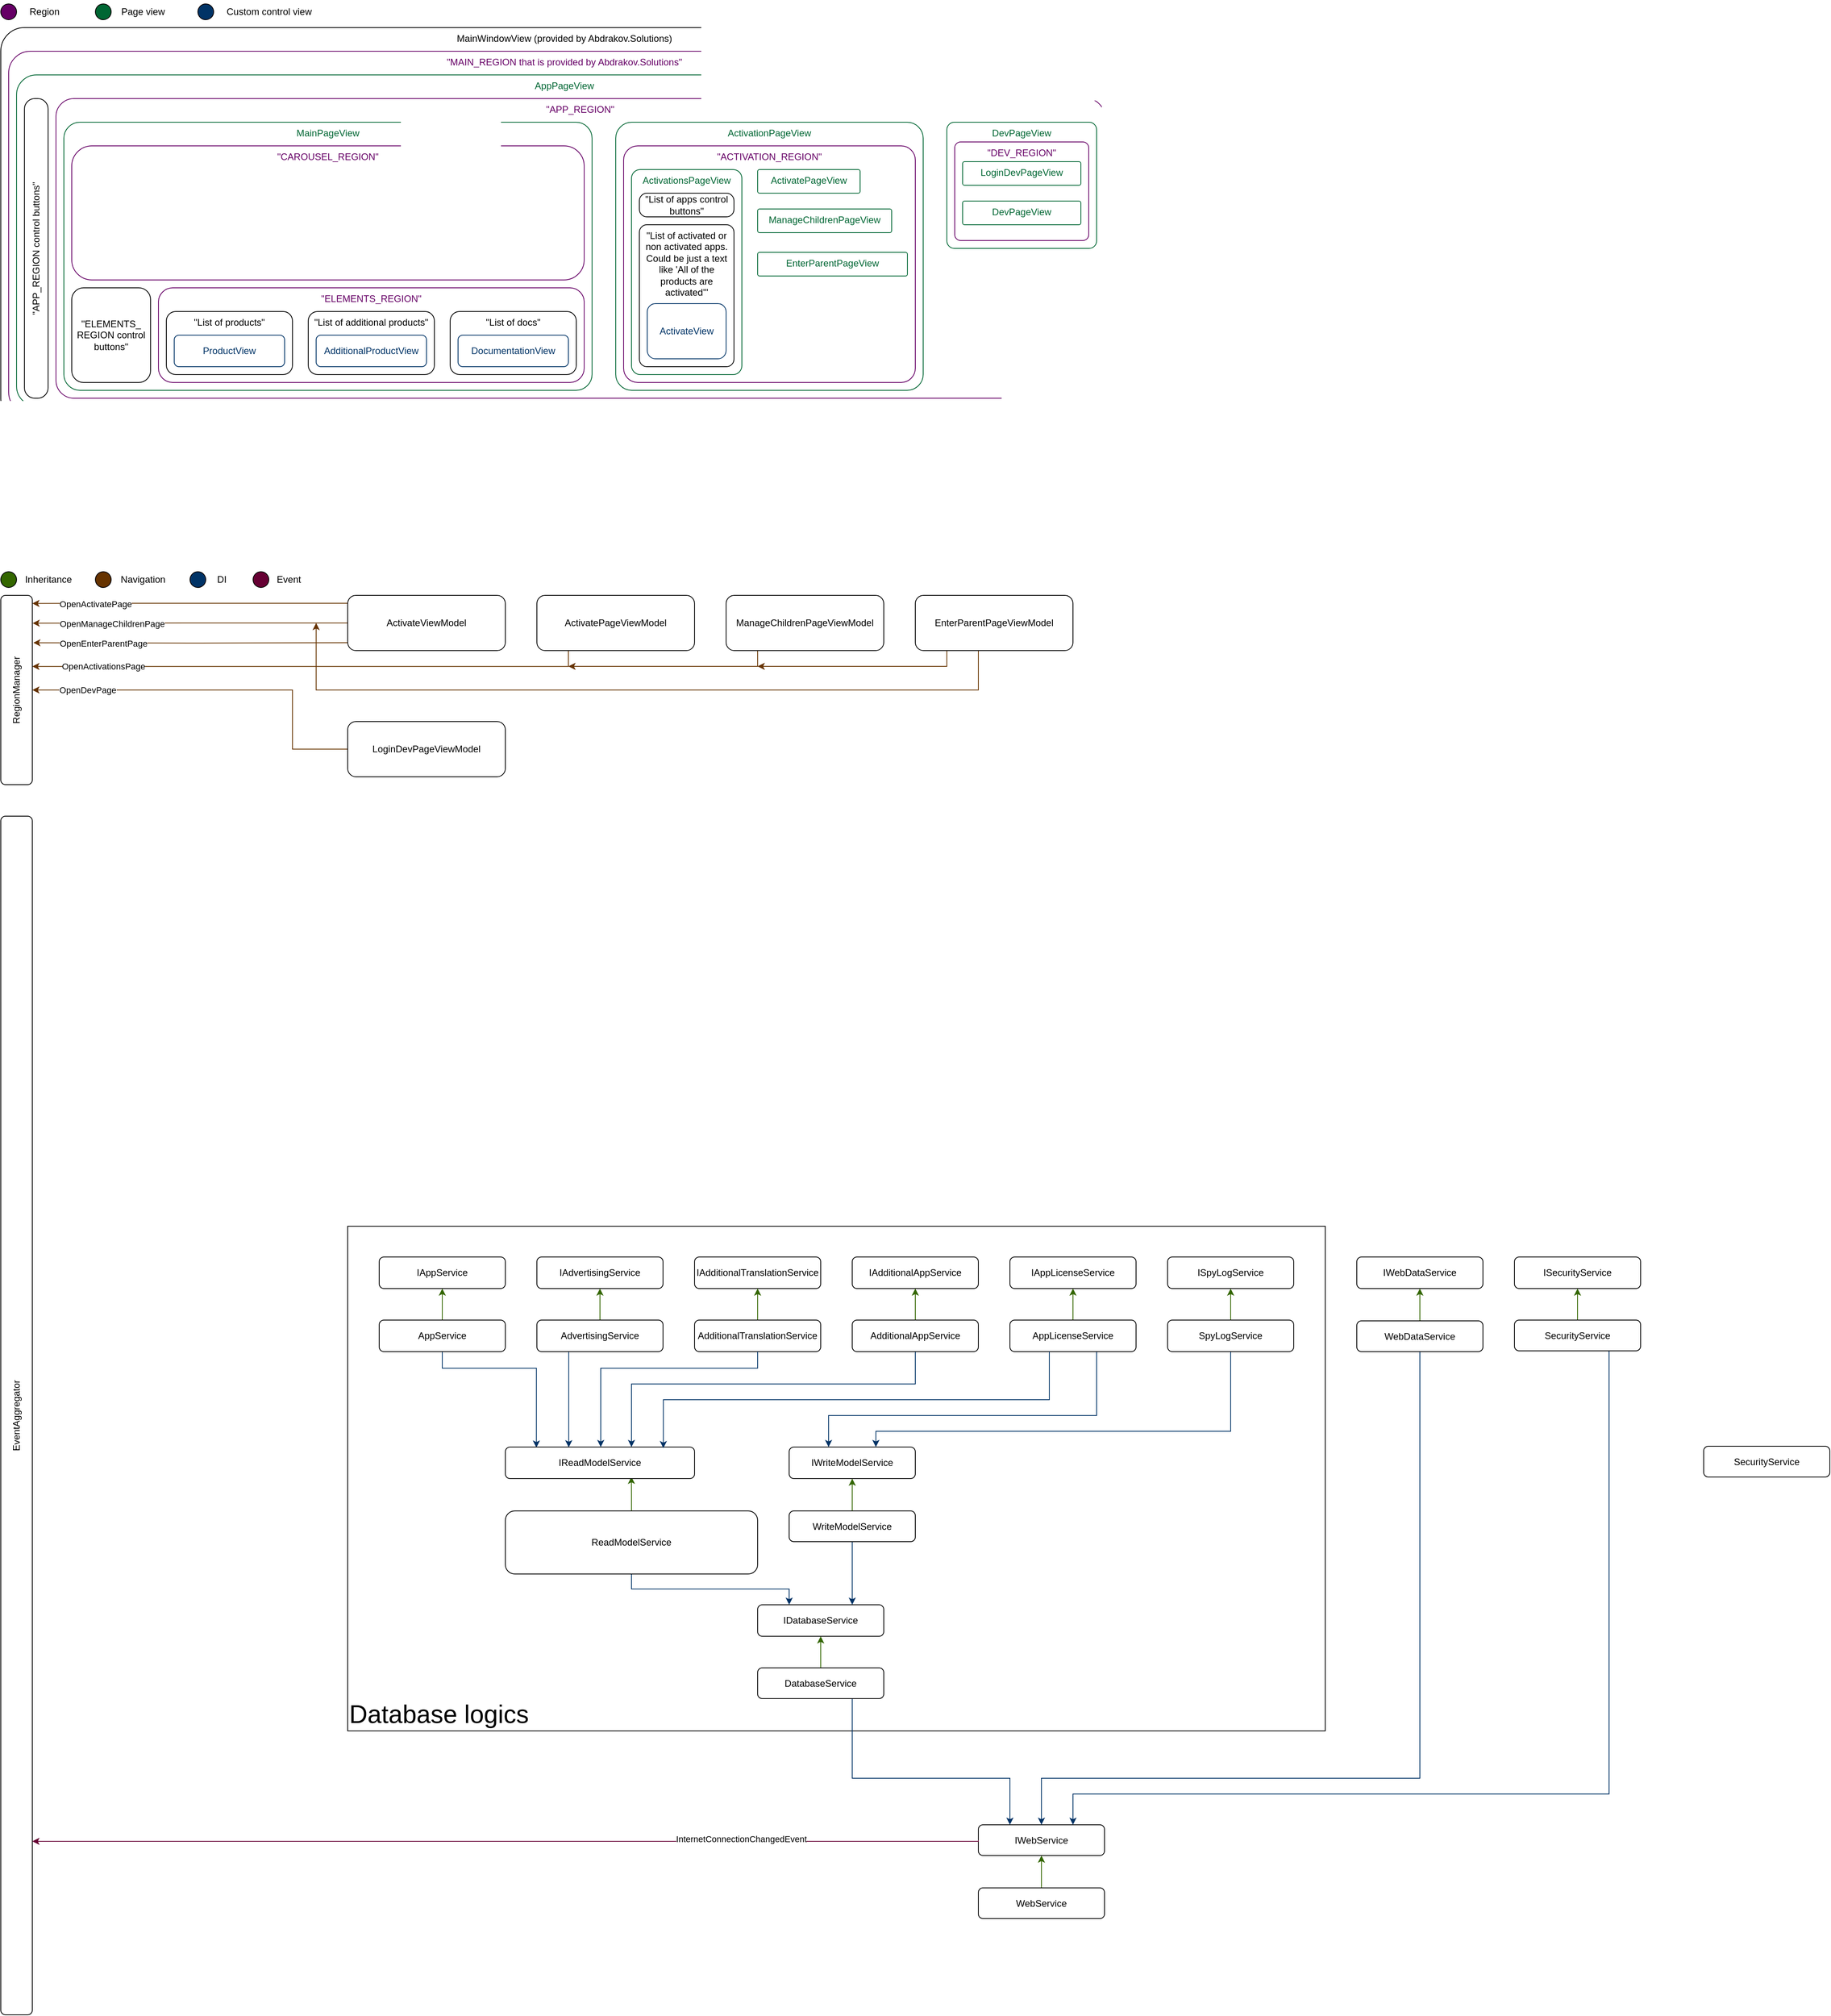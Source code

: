 <mxfile version="22.1.11" type="github">
  <diagram name="Страница — 1" id="71236_rjl9xkLxXNMGo-">
    <mxGraphModel dx="2415" dy="1453" grid="1" gridSize="10" guides="1" tooltips="1" connect="1" arrows="1" fold="1" page="1" pageScale="1" pageWidth="5000" pageHeight="5000" math="0" shadow="0">
      <root>
        <mxCell id="0" />
        <mxCell id="1" parent="0" />
        <mxCell id="tYsP8HOioMHmezU0ycBv-99" value="Database logics" style="rounded=0;whiteSpace=wrap;html=1;fillColor=none;align=left;verticalAlign=bottom;fontSize=32;movable=1;" vertex="1" parent="1">
          <mxGeometry x="480" y="1560" width="1240" height="640" as="geometry" />
        </mxCell>
        <mxCell id="tYsP8HOioMHmezU0ycBv-51" value="MainWindowView (provided by Abdrakov.Solutions)" style="rounded=1;whiteSpace=wrap;html=1;arcSize=6;verticalAlign=top;strokeColor=default;fontColor=default;" vertex="1" parent="1">
          <mxGeometry x="40" y="40" width="1430" height="500" as="geometry" />
        </mxCell>
        <mxCell id="tYsP8HOioMHmezU0ycBv-50" value="&quot;MAIN_REGION that is provided by Abdrakov.Solutions&quot;" style="rounded=1;whiteSpace=wrap;html=1;arcSize=6;verticalAlign=top;strokeColor=#660066;fontColor=#660066;" vertex="1" parent="1">
          <mxGeometry x="50" y="70" width="1410" height="460" as="geometry" />
        </mxCell>
        <mxCell id="tYsP8HOioMHmezU0ycBv-2" value="AppPageView" style="rounded=1;whiteSpace=wrap;html=1;arcSize=6;verticalAlign=top;fontColor=#006633;strokeColor=#006633;" vertex="1" parent="1">
          <mxGeometry x="60" y="100" width="1390" height="420" as="geometry" />
        </mxCell>
        <mxCell id="tYsP8HOioMHmezU0ycBv-1" value="&quot;APP_REGION&quot;" style="rounded=1;whiteSpace=wrap;html=1;arcSize=6;verticalAlign=top;strokeColor=#660066;fontColor=#660066;" vertex="1" parent="1">
          <mxGeometry x="110" y="130" width="1330" height="380" as="geometry" />
        </mxCell>
        <mxCell id="Ds0M7onVDxwUf57aXnbW-8" value="MainPageView" style="rounded=1;whiteSpace=wrap;html=1;arcSize=6;verticalAlign=top;strokeColor=#006633;fontColor=#006633;" parent="1" vertex="1">
          <mxGeometry x="120" y="160" width="670" height="340" as="geometry" />
        </mxCell>
        <mxCell id="Ds0M7onVDxwUf57aXnbW-7" value="&quot;ELEMENTS_REGION&quot;" style="rounded=1;whiteSpace=wrap;html=1;verticalAlign=top;strokeColor=#660066;fontColor=#660066;" parent="1" vertex="1">
          <mxGeometry x="240" y="370" width="540" height="120" as="geometry" />
        </mxCell>
        <mxCell id="Ds0M7onVDxwUf57aXnbW-2" value="&quot;List of products&quot;" style="rounded=1;whiteSpace=wrap;html=1;verticalAlign=top;" parent="1" vertex="1">
          <mxGeometry x="250" y="400" width="160" height="80" as="geometry" />
        </mxCell>
        <mxCell id="Ds0M7onVDxwUf57aXnbW-1" value="ProductView" style="rounded=1;whiteSpace=wrap;html=1;strokeColor=#003366;fontColor=#003366;" parent="1" vertex="1">
          <mxGeometry x="260" y="430" width="140" height="40" as="geometry" />
        </mxCell>
        <mxCell id="Ds0M7onVDxwUf57aXnbW-3" value="&quot;List of additional products&quot;" style="rounded=1;whiteSpace=wrap;html=1;verticalAlign=top;" parent="1" vertex="1">
          <mxGeometry x="430" y="400" width="160" height="80" as="geometry" />
        </mxCell>
        <mxCell id="Ds0M7onVDxwUf57aXnbW-4" value="AdditionalProductView" style="rounded=1;whiteSpace=wrap;html=1;fontColor=#003366;strokeColor=#003366;" parent="1" vertex="1">
          <mxGeometry x="440" y="430" width="140" height="40" as="geometry" />
        </mxCell>
        <mxCell id="Ds0M7onVDxwUf57aXnbW-5" value="&quot;List of docs&quot;" style="rounded=1;whiteSpace=wrap;html=1;verticalAlign=top;" parent="1" vertex="1">
          <mxGeometry x="610" y="400" width="160" height="80" as="geometry" />
        </mxCell>
        <mxCell id="Ds0M7onVDxwUf57aXnbW-6" value="DocumentationView" style="rounded=1;whiteSpace=wrap;html=1;strokeColor=#003366;fontColor=#003366;" parent="1" vertex="1">
          <mxGeometry x="620" y="430" width="140" height="40" as="geometry" />
        </mxCell>
        <mxCell id="Ds0M7onVDxwUf57aXnbW-9" value="&quot;CAROUSEL_REGION&quot;" style="rounded=1;whiteSpace=wrap;html=1;verticalAlign=top;strokeColor=#660066;fontColor=#660066;" parent="1" vertex="1">
          <mxGeometry x="130" y="190" width="650" height="170" as="geometry" />
        </mxCell>
        <mxCell id="Ds0M7onVDxwUf57aXnbW-11" value="&quot;ELEMENTS_&lt;br&gt;REGION control buttons&quot;" style="rounded=1;whiteSpace=wrap;html=1;verticalAlign=middle;" parent="1" vertex="1">
          <mxGeometry x="130" y="370" width="100" height="120" as="geometry" />
        </mxCell>
        <mxCell id="tYsP8HOioMHmezU0ycBv-4" value="&quot;APP_REGION control buttons&quot;" style="rounded=1;whiteSpace=wrap;html=1;arcSize=44;horizontal=0;" vertex="1" parent="1">
          <mxGeometry x="70" y="130" width="30" height="380" as="geometry" />
        </mxCell>
        <mxCell id="tYsP8HOioMHmezU0ycBv-5" value="ActivationPageView" style="rounded=1;whiteSpace=wrap;html=1;arcSize=6;verticalAlign=top;fontColor=#006633;strokeColor=#006633;" vertex="1" parent="1">
          <mxGeometry x="820" y="160" width="390" height="340" as="geometry" />
        </mxCell>
        <mxCell id="tYsP8HOioMHmezU0ycBv-6" value="&quot;ACTIVATION_REGION&quot;" style="rounded=1;whiteSpace=wrap;html=1;verticalAlign=top;arcSize=6;fontColor=#660066;strokeColor=#660066;" vertex="1" parent="1">
          <mxGeometry x="830" y="190" width="370" height="300" as="geometry" />
        </mxCell>
        <mxCell id="tYsP8HOioMHmezU0ycBv-8" value="ActivationsPageView" style="rounded=1;whiteSpace=wrap;html=1;arcSize=8;verticalAlign=top;fontColor=#006633;strokeColor=#006633;" vertex="1" parent="1">
          <mxGeometry x="840" y="220" width="140" height="260" as="geometry" />
        </mxCell>
        <mxCell id="tYsP8HOioMHmezU0ycBv-7" value="&quot;List of apps control buttons&quot;" style="rounded=1;whiteSpace=wrap;html=1;arcSize=32;" vertex="1" parent="1">
          <mxGeometry x="850" y="250" width="120" height="30" as="geometry" />
        </mxCell>
        <mxCell id="tYsP8HOioMHmezU0ycBv-9" value="&quot;List of activated or non activated apps. Could be just a text like &#39;All of the products are activated&#39;&quot;" style="rounded=1;whiteSpace=wrap;html=1;arcSize=8;verticalAlign=top;" vertex="1" parent="1">
          <mxGeometry x="850" y="290" width="120" height="180" as="geometry" />
        </mxCell>
        <mxCell id="tYsP8HOioMHmezU0ycBv-15" style="edgeStyle=orthogonalEdgeStyle;rounded=0;orthogonalLoop=1;jettySize=auto;html=1;horizontal=1;exitX=0;exitY=0.5;exitDx=0;exitDy=0;entryX=0.988;entryY=0.081;entryDx=0;entryDy=0;entryPerimeter=0;strokeColor=#663300;" edge="1" parent="1">
          <mxGeometry relative="1" as="geometry">
            <mxPoint x="509.94" y="770" as="sourcePoint" />
            <mxPoint x="80.0" y="770.24" as="targetPoint" />
            <Array as="points">
              <mxPoint x="170.48" y="769.8" />
              <mxPoint x="80.48" y="770.8" />
            </Array>
          </mxGeometry>
        </mxCell>
        <mxCell id="tYsP8HOioMHmezU0ycBv-16" value="OpenActivatePage" style="edgeLabel;html=1;align=center;verticalAlign=middle;resizable=0;points=[];horizontal=1;" vertex="1" connectable="0" parent="tYsP8HOioMHmezU0ycBv-15">
          <mxGeometry x="-0.202" y="-1" relative="1" as="geometry">
            <mxPoint x="-179" y="2" as="offset" />
          </mxGeometry>
        </mxCell>
        <mxCell id="tYsP8HOioMHmezU0ycBv-25" style="edgeStyle=orthogonalEdgeStyle;rounded=0;orthogonalLoop=1;jettySize=auto;html=1;exitX=0;exitY=0.5;exitDx=0;exitDy=0;entryX=1.008;entryY=0.147;entryDx=0;entryDy=0;entryPerimeter=0;strokeColor=#663300;" edge="1" parent="1" source="tYsP8HOioMHmezU0ycBv-39" target="tYsP8HOioMHmezU0ycBv-37">
          <mxGeometry relative="1" as="geometry">
            <mxPoint x="140" y="780" as="targetPoint" />
            <mxPoint x="260.0" y="650" as="sourcePoint" />
            <Array as="points" />
          </mxGeometry>
        </mxCell>
        <mxCell id="tYsP8HOioMHmezU0ycBv-28" value="OpenManageChildrenPage" style="edgeLabel;html=1;align=center;verticalAlign=middle;resizable=0;points=[];horizontal=1;" vertex="1" connectable="0" parent="tYsP8HOioMHmezU0ycBv-25">
          <mxGeometry x="0.2" y="-1" relative="1" as="geometry">
            <mxPoint x="-60" y="1" as="offset" />
          </mxGeometry>
        </mxCell>
        <mxCell id="tYsP8HOioMHmezU0ycBv-26" style="edgeStyle=orthogonalEdgeStyle;rounded=0;orthogonalLoop=1;jettySize=auto;html=1;exitX=0;exitY=0.75;exitDx=0;exitDy=0;entryX=1.031;entryY=0.219;entryDx=0;entryDy=0;entryPerimeter=0;strokeColor=#663300;" edge="1" parent="1">
          <mxGeometry relative="1" as="geometry">
            <mxPoint x="81.24" y="820.06" as="targetPoint" />
            <mxPoint x="480" y="820" as="sourcePoint" />
            <Array as="points" />
          </mxGeometry>
        </mxCell>
        <mxCell id="tYsP8HOioMHmezU0ycBv-29" value="OpenEnterParentPage" style="edgeLabel;html=1;align=center;verticalAlign=middle;resizable=0;points=[];horizontal=1;" vertex="1" connectable="0" parent="tYsP8HOioMHmezU0ycBv-26">
          <mxGeometry x="0.127" relative="1" as="geometry">
            <mxPoint x="-85" as="offset" />
          </mxGeometry>
        </mxCell>
        <mxCell id="tYsP8HOioMHmezU0ycBv-10" value="ActivateView" style="rounded=1;whiteSpace=wrap;html=1;fontColor=#003366;strokeColor=#003366;" vertex="1" parent="1">
          <mxGeometry x="860" y="390" width="100" height="70" as="geometry" />
        </mxCell>
        <mxCell id="tYsP8HOioMHmezU0ycBv-18" style="edgeStyle=orthogonalEdgeStyle;rounded=0;orthogonalLoop=1;jettySize=auto;html=1;entryX=1;entryY=0.417;entryDx=0;entryDy=0;entryPerimeter=0;strokeColor=#663300;" edge="1" parent="1">
          <mxGeometry relative="1" as="geometry">
            <mxPoint x="80" y="850.08" as="targetPoint" />
            <mxPoint x="760" y="820" as="sourcePoint" />
            <Array as="points">
              <mxPoint x="760" y="820" />
              <mxPoint x="760" y="850" />
            </Array>
          </mxGeometry>
        </mxCell>
        <mxCell id="tYsP8HOioMHmezU0ycBv-19" value="OpenActivationsPage" style="edgeLabel;html=1;align=center;verticalAlign=middle;resizable=0;points=[];horizontal=1;" vertex="1" connectable="0" parent="tYsP8HOioMHmezU0ycBv-18">
          <mxGeometry x="0.284" y="1" relative="1" as="geometry">
            <mxPoint x="-164" y="-1" as="offset" />
          </mxGeometry>
        </mxCell>
        <mxCell id="tYsP8HOioMHmezU0ycBv-13" value="ActivatePageView" style="rounded=1;whiteSpace=wrap;html=1;arcSize=8;verticalAlign=top;strokeColor=#006633;fontColor=#006633;" vertex="1" parent="1">
          <mxGeometry x="1000" y="220" width="130" height="30" as="geometry" />
        </mxCell>
        <mxCell id="tYsP8HOioMHmezU0ycBv-20" value="ManageChildrenPageView" style="rounded=1;whiteSpace=wrap;html=1;arcSize=8;verticalAlign=top;fontColor=#006633;strokeColor=#006633;" vertex="1" parent="1">
          <mxGeometry x="1000" y="270" width="170" height="30" as="geometry" />
        </mxCell>
        <mxCell id="tYsP8HOioMHmezU0ycBv-21" value="EnterParentPageView" style="rounded=1;whiteSpace=wrap;html=1;arcSize=8;verticalAlign=top;strokeColor=#006633;fontColor=#006633;" vertex="1" parent="1">
          <mxGeometry x="1000" y="325" width="190" height="30" as="geometry" />
        </mxCell>
        <mxCell id="tYsP8HOioMHmezU0ycBv-31" value="DevPageView" style="rounded=1;whiteSpace=wrap;html=1;arcSize=6;verticalAlign=top;strokeColor=#006633;fontColor=#006633;" vertex="1" parent="1">
          <mxGeometry x="1240" y="160" width="190" height="160" as="geometry" />
        </mxCell>
        <mxCell id="tYsP8HOioMHmezU0ycBv-32" value="&quot;DEV_REGION&quot;" style="rounded=1;whiteSpace=wrap;html=1;verticalAlign=top;arcSize=6;strokeColor=#660066;fontColor=#660066;" vertex="1" parent="1">
          <mxGeometry x="1250" y="185" width="170" height="125" as="geometry" />
        </mxCell>
        <mxCell id="tYsP8HOioMHmezU0ycBv-33" value="LoginDevPageView" style="rounded=1;whiteSpace=wrap;html=1;arcSize=8;verticalAlign=top;fontColor=#006633;strokeColor=#006633;" vertex="1" parent="1">
          <mxGeometry x="1260" y="210" width="150" height="30" as="geometry" />
        </mxCell>
        <mxCell id="tYsP8HOioMHmezU0ycBv-34" value="DevPageView" style="rounded=1;whiteSpace=wrap;html=1;arcSize=8;verticalAlign=top;strokeColor=#006633;fontColor=#006633;" vertex="1" parent="1">
          <mxGeometry x="1260" y="260" width="150" height="30" as="geometry" />
        </mxCell>
        <mxCell id="tYsP8HOioMHmezU0ycBv-37" value="RegionManager" style="rounded=1;whiteSpace=wrap;html=1;horizontal=0;" vertex="1" parent="1">
          <mxGeometry x="40" y="760" width="40" height="240" as="geometry" />
        </mxCell>
        <mxCell id="tYsP8HOioMHmezU0ycBv-38" value="EventAggregator" style="rounded=1;whiteSpace=wrap;html=1;horizontal=0;" vertex="1" parent="1">
          <mxGeometry x="40" y="1040" width="40" height="1520" as="geometry" />
        </mxCell>
        <mxCell id="tYsP8HOioMHmezU0ycBv-39" value="ActivateViewModel" style="rounded=1;whiteSpace=wrap;html=1;" vertex="1" parent="1">
          <mxGeometry x="480" y="760" width="200" height="70" as="geometry" />
        </mxCell>
        <mxCell id="tYsP8HOioMHmezU0ycBv-40" value="ActivatePageViewModel" style="rounded=1;whiteSpace=wrap;html=1;" vertex="1" parent="1">
          <mxGeometry x="720" y="760" width="200" height="70" as="geometry" />
        </mxCell>
        <mxCell id="tYsP8HOioMHmezU0ycBv-42" style="edgeStyle=orthogonalEdgeStyle;rounded=0;orthogonalLoop=1;jettySize=auto;html=1;strokeColor=#663300;" edge="1" parent="1" source="tYsP8HOioMHmezU0ycBv-41">
          <mxGeometry relative="1" as="geometry">
            <mxPoint x="760" y="850" as="targetPoint" />
            <Array as="points">
              <mxPoint x="1000" y="850" />
            </Array>
          </mxGeometry>
        </mxCell>
        <mxCell id="tYsP8HOioMHmezU0ycBv-41" value="ManageChildrenPageViewModel" style="rounded=1;whiteSpace=wrap;html=1;" vertex="1" parent="1">
          <mxGeometry x="960" y="760" width="200" height="70" as="geometry" />
        </mxCell>
        <mxCell id="tYsP8HOioMHmezU0ycBv-44" style="edgeStyle=orthogonalEdgeStyle;rounded=0;orthogonalLoop=1;jettySize=auto;html=1;strokeColor=#663300;" edge="1" parent="1" source="tYsP8HOioMHmezU0ycBv-43">
          <mxGeometry relative="1" as="geometry">
            <mxPoint x="1000" y="850" as="targetPoint" />
            <Array as="points">
              <mxPoint x="1240" y="850" />
            </Array>
          </mxGeometry>
        </mxCell>
        <mxCell id="tYsP8HOioMHmezU0ycBv-46" style="edgeStyle=orthogonalEdgeStyle;rounded=0;orthogonalLoop=1;jettySize=auto;html=1;strokeColor=#663300;" edge="1" parent="1" source="tYsP8HOioMHmezU0ycBv-43">
          <mxGeometry relative="1" as="geometry">
            <mxPoint x="440" y="795" as="targetPoint" />
            <Array as="points">
              <mxPoint x="1280" y="880" />
            </Array>
          </mxGeometry>
        </mxCell>
        <mxCell id="tYsP8HOioMHmezU0ycBv-43" value="EnterParentPageViewModel" style="rounded=1;whiteSpace=wrap;html=1;" vertex="1" parent="1">
          <mxGeometry x="1200" y="760" width="200" height="70" as="geometry" />
        </mxCell>
        <mxCell id="tYsP8HOioMHmezU0ycBv-48" style="edgeStyle=orthogonalEdgeStyle;rounded=0;orthogonalLoop=1;jettySize=auto;html=1;entryX=1;entryY=0.5;entryDx=0;entryDy=0;strokeColor=#663300;" edge="1" parent="1" source="tYsP8HOioMHmezU0ycBv-45" target="tYsP8HOioMHmezU0ycBv-37">
          <mxGeometry relative="1" as="geometry">
            <Array as="points">
              <mxPoint x="410" y="955" />
              <mxPoint x="410" y="880" />
            </Array>
          </mxGeometry>
        </mxCell>
        <mxCell id="tYsP8HOioMHmezU0ycBv-49" value="OpenDevPage" style="edgeLabel;html=1;align=center;verticalAlign=middle;resizable=0;points=[];" vertex="1" connectable="0" parent="tYsP8HOioMHmezU0ycBv-48">
          <mxGeometry x="0.368" y="1" relative="1" as="geometry">
            <mxPoint x="-80" y="-1" as="offset" />
          </mxGeometry>
        </mxCell>
        <mxCell id="tYsP8HOioMHmezU0ycBv-45" value="LoginDevPageViewModel" style="rounded=1;whiteSpace=wrap;html=1;" vertex="1" parent="1">
          <mxGeometry x="480" y="920" width="200" height="70" as="geometry" />
        </mxCell>
        <mxCell id="tYsP8HOioMHmezU0ycBv-52" value="" style="ellipse;whiteSpace=wrap;html=1;fillStyle=solid;fillColor=#660066;" vertex="1" parent="1">
          <mxGeometry x="40" y="10" width="20" height="20" as="geometry" />
        </mxCell>
        <mxCell id="tYsP8HOioMHmezU0ycBv-54" value="Region" style="text;html=1;align=center;verticalAlign=middle;resizable=0;points=[];autosize=1;strokeColor=none;fillColor=none;" vertex="1" parent="1">
          <mxGeometry x="65" y="5" width="60" height="30" as="geometry" />
        </mxCell>
        <mxCell id="tYsP8HOioMHmezU0ycBv-55" value="" style="ellipse;whiteSpace=wrap;html=1;fillStyle=solid;fillColor=#006633;" vertex="1" parent="1">
          <mxGeometry x="160" y="10" width="20" height="20" as="geometry" />
        </mxCell>
        <mxCell id="tYsP8HOioMHmezU0ycBv-56" value="Page view" style="text;html=1;align=center;verticalAlign=middle;resizable=0;points=[];autosize=1;strokeColor=none;fillColor=none;" vertex="1" parent="1">
          <mxGeometry x="180" y="5" width="80" height="30" as="geometry" />
        </mxCell>
        <mxCell id="tYsP8HOioMHmezU0ycBv-57" value="" style="ellipse;whiteSpace=wrap;html=1;fillStyle=solid;fillColor=#003366;" vertex="1" parent="1">
          <mxGeometry x="290" y="10" width="20" height="20" as="geometry" />
        </mxCell>
        <mxCell id="tYsP8HOioMHmezU0ycBv-58" value="Custom control view" style="text;html=1;align=center;verticalAlign=middle;resizable=0;points=[];autosize=1;strokeColor=none;fillColor=none;" vertex="1" parent="1">
          <mxGeometry x="315" y="5" width="130" height="30" as="geometry" />
        </mxCell>
        <mxCell id="tYsP8HOioMHmezU0ycBv-69" style="edgeStyle=orthogonalEdgeStyle;rounded=0;orthogonalLoop=1;jettySize=auto;html=1;strokeColor=#336600;" edge="1" parent="1" source="tYsP8HOioMHmezU0ycBv-59" target="tYsP8HOioMHmezU0ycBv-60">
          <mxGeometry relative="1" as="geometry">
            <Array as="points">
              <mxPoint x="600" y="1669" />
              <mxPoint x="600" y="1669" />
            </Array>
          </mxGeometry>
        </mxCell>
        <mxCell id="tYsP8HOioMHmezU0ycBv-80" style="edgeStyle=orthogonalEdgeStyle;rounded=0;orthogonalLoop=1;jettySize=auto;html=1;strokeColor=#003366;entryX=0.164;entryY=0.018;entryDx=0;entryDy=0;entryPerimeter=0;" edge="1" parent="1" source="tYsP8HOioMHmezU0ycBv-59" target="tYsP8HOioMHmezU0ycBv-78">
          <mxGeometry relative="1" as="geometry">
            <mxPoint x="720" y="1820" as="targetPoint" />
            <Array as="points">
              <mxPoint x="600" y="1740" />
              <mxPoint x="719" y="1740" />
            </Array>
          </mxGeometry>
        </mxCell>
        <mxCell id="tYsP8HOioMHmezU0ycBv-59" value="AppService" style="rounded=1;whiteSpace=wrap;html=1;" vertex="1" parent="1">
          <mxGeometry x="520" y="1679" width="160" height="40" as="geometry" />
        </mxCell>
        <mxCell id="tYsP8HOioMHmezU0ycBv-60" value="IAppService" style="rounded=1;whiteSpace=wrap;html=1;" vertex="1" parent="1">
          <mxGeometry x="520" y="1599" width="160" height="40" as="geometry" />
        </mxCell>
        <mxCell id="tYsP8HOioMHmezU0ycBv-70" style="edgeStyle=orthogonalEdgeStyle;rounded=0;orthogonalLoop=1;jettySize=auto;html=1;strokeColor=#336600;" edge="1" parent="1" source="tYsP8HOioMHmezU0ycBv-61" target="tYsP8HOioMHmezU0ycBv-62">
          <mxGeometry relative="1" as="geometry">
            <Array as="points">
              <mxPoint x="800" y="1669" />
              <mxPoint x="800" y="1669" />
            </Array>
          </mxGeometry>
        </mxCell>
        <mxCell id="tYsP8HOioMHmezU0ycBv-81" style="edgeStyle=orthogonalEdgeStyle;rounded=0;orthogonalLoop=1;jettySize=auto;html=1;strokeColor=#003366;entryX=0.335;entryY=0.009;entryDx=0;entryDy=0;entryPerimeter=0;" edge="1" parent="1" source="tYsP8HOioMHmezU0ycBv-61" target="tYsP8HOioMHmezU0ycBv-78">
          <mxGeometry relative="1" as="geometry">
            <mxPoint x="760" y="1820" as="targetPoint" />
            <Array as="points">
              <mxPoint x="840" y="1680" />
              <mxPoint x="760" y="1680" />
            </Array>
          </mxGeometry>
        </mxCell>
        <mxCell id="tYsP8HOioMHmezU0ycBv-61" value="AdvertisingService" style="rounded=1;whiteSpace=wrap;html=1;" vertex="1" parent="1">
          <mxGeometry x="720" y="1679" width="160" height="40" as="geometry" />
        </mxCell>
        <mxCell id="tYsP8HOioMHmezU0ycBv-62" value="IAdvertisingService" style="rounded=1;whiteSpace=wrap;html=1;" vertex="1" parent="1">
          <mxGeometry x="720" y="1599" width="160" height="40" as="geometry" />
        </mxCell>
        <mxCell id="tYsP8HOioMHmezU0ycBv-63" value="IAdditionalTranslationService" style="rounded=1;whiteSpace=wrap;html=1;" vertex="1" parent="1">
          <mxGeometry x="920" y="1599" width="160" height="40" as="geometry" />
        </mxCell>
        <mxCell id="tYsP8HOioMHmezU0ycBv-71" style="edgeStyle=orthogonalEdgeStyle;rounded=0;orthogonalLoop=1;jettySize=auto;html=1;strokeColor=#336600;" edge="1" parent="1" source="tYsP8HOioMHmezU0ycBv-64" target="tYsP8HOioMHmezU0ycBv-63">
          <mxGeometry relative="1" as="geometry">
            <Array as="points">
              <mxPoint x="1000" y="1669" />
              <mxPoint x="1000" y="1669" />
            </Array>
          </mxGeometry>
        </mxCell>
        <mxCell id="tYsP8HOioMHmezU0ycBv-64" value="AdditionalTranslationService" style="rounded=1;whiteSpace=wrap;html=1;" vertex="1" parent="1">
          <mxGeometry x="920" y="1679" width="160" height="40" as="geometry" />
        </mxCell>
        <mxCell id="tYsP8HOioMHmezU0ycBv-72" style="edgeStyle=orthogonalEdgeStyle;rounded=0;orthogonalLoop=1;jettySize=auto;html=1;strokeColor=#336600;" edge="1" parent="1" source="tYsP8HOioMHmezU0ycBv-65" target="tYsP8HOioMHmezU0ycBv-66">
          <mxGeometry relative="1" as="geometry">
            <Array as="points">
              <mxPoint x="1200" y="1669" />
              <mxPoint x="1200" y="1669" />
            </Array>
          </mxGeometry>
        </mxCell>
        <mxCell id="tYsP8HOioMHmezU0ycBv-83" style="edgeStyle=orthogonalEdgeStyle;rounded=0;orthogonalLoop=1;jettySize=auto;html=1;strokeColor=#003366;" edge="1" parent="1" source="tYsP8HOioMHmezU0ycBv-65" target="tYsP8HOioMHmezU0ycBv-78">
          <mxGeometry relative="1" as="geometry">
            <mxPoint x="840" y="1820" as="targetPoint" />
            <Array as="points">
              <mxPoint x="1200" y="1760" />
              <mxPoint x="840" y="1760" />
            </Array>
          </mxGeometry>
        </mxCell>
        <mxCell id="tYsP8HOioMHmezU0ycBv-65" value="AdditionalAppService" style="rounded=1;whiteSpace=wrap;html=1;" vertex="1" parent="1">
          <mxGeometry x="1120" y="1679" width="160" height="40" as="geometry" />
        </mxCell>
        <mxCell id="tYsP8HOioMHmezU0ycBv-66" value="IAdditionalAppService" style="rounded=1;whiteSpace=wrap;html=1;" vertex="1" parent="1">
          <mxGeometry x="1120" y="1599" width="160" height="40" as="geometry" />
        </mxCell>
        <mxCell id="tYsP8HOioMHmezU0ycBv-73" style="edgeStyle=orthogonalEdgeStyle;rounded=0;orthogonalLoop=1;jettySize=auto;html=1;strokeColor=#336600;" edge="1" parent="1" source="tYsP8HOioMHmezU0ycBv-67" target="tYsP8HOioMHmezU0ycBv-68">
          <mxGeometry relative="1" as="geometry">
            <Array as="points">
              <mxPoint x="1600" y="1669" />
              <mxPoint x="1600" y="1669" />
            </Array>
          </mxGeometry>
        </mxCell>
        <mxCell id="tYsP8HOioMHmezU0ycBv-88" style="edgeStyle=orthogonalEdgeStyle;rounded=0;orthogonalLoop=1;jettySize=auto;html=1;strokeColor=#003366;" edge="1" parent="1" source="tYsP8HOioMHmezU0ycBv-67" target="tYsP8HOioMHmezU0ycBv-86">
          <mxGeometry relative="1" as="geometry">
            <mxPoint x="1440" y="1820" as="targetPoint" />
            <Array as="points">
              <mxPoint x="1600" y="1820" />
              <mxPoint x="1150" y="1820" />
            </Array>
          </mxGeometry>
        </mxCell>
        <mxCell id="tYsP8HOioMHmezU0ycBv-67" value="SpyLogService" style="rounded=1;whiteSpace=wrap;html=1;" vertex="1" parent="1">
          <mxGeometry x="1520" y="1679" width="160" height="40" as="geometry" />
        </mxCell>
        <mxCell id="tYsP8HOioMHmezU0ycBv-68" value="ISpyLogService" style="rounded=1;whiteSpace=wrap;html=1;" vertex="1" parent="1">
          <mxGeometry x="1520" y="1599" width="160" height="40" as="geometry" />
        </mxCell>
        <mxCell id="tYsP8HOioMHmezU0ycBv-79" style="edgeStyle=orthogonalEdgeStyle;rounded=0;orthogonalLoop=1;jettySize=auto;html=1;entryX=0.666;entryY=0.93;entryDx=0;entryDy=0;strokeColor=#336600;entryPerimeter=0;" edge="1" parent="1">
          <mxGeometry relative="1" as="geometry">
            <mxPoint x="840.03" y="1921.5" as="sourcePoint" />
            <mxPoint x="839.84" y="1877.7" as="targetPoint" />
            <Array as="points">
              <mxPoint x="840" y="1899.5" />
              <mxPoint x="840" y="1899.5" />
            </Array>
          </mxGeometry>
        </mxCell>
        <mxCell id="tYsP8HOioMHmezU0ycBv-91" style="edgeStyle=orthogonalEdgeStyle;rounded=0;orthogonalLoop=1;jettySize=auto;html=1;strokeColor=#003366;entryX=0.25;entryY=0;entryDx=0;entryDy=0;" edge="1" parent="1" source="tYsP8HOioMHmezU0ycBv-74" target="tYsP8HOioMHmezU0ycBv-93">
          <mxGeometry relative="1" as="geometry">
            <mxPoint x="1040" y="2060" as="targetPoint" />
            <Array as="points">
              <mxPoint x="840" y="2020" />
              <mxPoint x="1040" y="2020" />
            </Array>
          </mxGeometry>
        </mxCell>
        <mxCell id="tYsP8HOioMHmezU0ycBv-74" value="ReadModelService" style="rounded=1;whiteSpace=wrap;html=1;" vertex="1" parent="1">
          <mxGeometry x="680" y="1921" width="320" height="80" as="geometry" />
        </mxCell>
        <mxCell id="tYsP8HOioMHmezU0ycBv-77" style="edgeStyle=orthogonalEdgeStyle;rounded=0;orthogonalLoop=1;jettySize=auto;html=1;strokeColor=#336600;" edge="1" parent="1" source="tYsP8HOioMHmezU0ycBv-75" target="tYsP8HOioMHmezU0ycBv-76">
          <mxGeometry relative="1" as="geometry">
            <Array as="points">
              <mxPoint x="1400" y="1669" />
              <mxPoint x="1400" y="1669" />
            </Array>
          </mxGeometry>
        </mxCell>
        <mxCell id="tYsP8HOioMHmezU0ycBv-89" style="edgeStyle=orthogonalEdgeStyle;rounded=0;orthogonalLoop=1;jettySize=auto;html=1;strokeColor=#003366;" edge="1" parent="1" source="tYsP8HOioMHmezU0ycBv-75" target="tYsP8HOioMHmezU0ycBv-86">
          <mxGeometry relative="1" as="geometry">
            <mxPoint x="1400" y="1820" as="targetPoint" />
            <Array as="points">
              <mxPoint x="1430" y="1800" />
              <mxPoint x="1090" y="1800" />
            </Array>
          </mxGeometry>
        </mxCell>
        <mxCell id="tYsP8HOioMHmezU0ycBv-75" value="AppLicenseService" style="rounded=1;whiteSpace=wrap;html=1;" vertex="1" parent="1">
          <mxGeometry x="1320" y="1679" width="160" height="40" as="geometry" />
        </mxCell>
        <mxCell id="tYsP8HOioMHmezU0ycBv-76" value="IAppLicenseService" style="rounded=1;whiteSpace=wrap;html=1;" vertex="1" parent="1">
          <mxGeometry x="1320" y="1599" width="160" height="40" as="geometry" />
        </mxCell>
        <mxCell id="tYsP8HOioMHmezU0ycBv-78" value="IReadModelService" style="rounded=1;whiteSpace=wrap;html=1;" vertex="1" parent="1">
          <mxGeometry x="680" y="1840" width="240" height="40" as="geometry" />
        </mxCell>
        <mxCell id="tYsP8HOioMHmezU0ycBv-82" style="edgeStyle=orthogonalEdgeStyle;rounded=0;orthogonalLoop=1;jettySize=auto;html=1;strokeColor=#003366;" edge="1" parent="1" source="tYsP8HOioMHmezU0ycBv-64" target="tYsP8HOioMHmezU0ycBv-78">
          <mxGeometry relative="1" as="geometry">
            <mxPoint x="801" y="1820" as="targetPoint" />
            <Array as="points">
              <mxPoint x="1000" y="1740" />
              <mxPoint x="801" y="1740" />
            </Array>
          </mxGeometry>
        </mxCell>
        <mxCell id="tYsP8HOioMHmezU0ycBv-84" style="edgeStyle=orthogonalEdgeStyle;rounded=0;orthogonalLoop=1;jettySize=auto;html=1;strokeColor=#003366;entryX=0.835;entryY=0.035;entryDx=0;entryDy=0;entryPerimeter=0;" edge="1" parent="1" source="tYsP8HOioMHmezU0ycBv-75" target="tYsP8HOioMHmezU0ycBv-78">
          <mxGeometry relative="1" as="geometry">
            <mxPoint x="880" y="1820" as="targetPoint" />
            <Array as="points">
              <mxPoint x="1370" y="1780" />
              <mxPoint x="880" y="1780" />
            </Array>
          </mxGeometry>
        </mxCell>
        <mxCell id="tYsP8HOioMHmezU0ycBv-87" style="edgeStyle=orthogonalEdgeStyle;rounded=0;orthogonalLoop=1;jettySize=auto;html=1;strokeColor=#336600;" edge="1" parent="1" source="tYsP8HOioMHmezU0ycBv-85" target="tYsP8HOioMHmezU0ycBv-86">
          <mxGeometry relative="1" as="geometry">
            <Array as="points">
              <mxPoint x="1080" y="1921" />
              <mxPoint x="960" y="1921" />
            </Array>
          </mxGeometry>
        </mxCell>
        <mxCell id="tYsP8HOioMHmezU0ycBv-92" style="edgeStyle=orthogonalEdgeStyle;rounded=0;orthogonalLoop=1;jettySize=auto;html=1;strokeColor=#003366;entryX=0.75;entryY=0;entryDx=0;entryDy=0;" edge="1" parent="1" source="tYsP8HOioMHmezU0ycBv-85" target="tYsP8HOioMHmezU0ycBv-93">
          <mxGeometry relative="1" as="geometry">
            <mxPoint x="1120" y="2060" as="targetPoint" />
            <Array as="points">
              <mxPoint x="1120" y="1980" />
              <mxPoint x="1120" y="1980" />
            </Array>
          </mxGeometry>
        </mxCell>
        <mxCell id="tYsP8HOioMHmezU0ycBv-85" value="WriteModelService" style="rounded=1;whiteSpace=wrap;html=1;" vertex="1" parent="1">
          <mxGeometry x="1040" y="1921" width="160" height="39" as="geometry" />
        </mxCell>
        <mxCell id="tYsP8HOioMHmezU0ycBv-86" value="IWriteModelService" style="rounded=1;whiteSpace=wrap;html=1;" vertex="1" parent="1">
          <mxGeometry x="1040" y="1840" width="160" height="40" as="geometry" />
        </mxCell>
        <mxCell id="tYsP8HOioMHmezU0ycBv-94" style="edgeStyle=orthogonalEdgeStyle;rounded=0;orthogonalLoop=1;jettySize=auto;html=1;strokeColor=#336600;" edge="1" parent="1">
          <mxGeometry relative="1" as="geometry">
            <mxPoint x="1080" y="2120" as="sourcePoint" />
            <mxPoint x="1080" y="2080" as="targetPoint" />
            <Array as="points">
              <mxPoint x="1080" y="2090" />
              <mxPoint x="1080" y="2090" />
            </Array>
          </mxGeometry>
        </mxCell>
        <mxCell id="tYsP8HOioMHmezU0ycBv-96" style="edgeStyle=orthogonalEdgeStyle;rounded=0;orthogonalLoop=1;jettySize=auto;html=1;strokeColor=#003366;entryX=0.25;entryY=0;entryDx=0;entryDy=0;" edge="1" parent="1" source="tYsP8HOioMHmezU0ycBv-90" target="tYsP8HOioMHmezU0ycBv-97">
          <mxGeometry relative="1" as="geometry">
            <mxPoint x="1320" y="2300" as="targetPoint" />
            <Array as="points">
              <mxPoint x="1120" y="2260" />
              <mxPoint x="1320" y="2260" />
            </Array>
          </mxGeometry>
        </mxCell>
        <mxCell id="tYsP8HOioMHmezU0ycBv-90" value="DatabaseService" style="rounded=1;whiteSpace=wrap;html=1;" vertex="1" parent="1">
          <mxGeometry x="1000" y="2120" width="160" height="39" as="geometry" />
        </mxCell>
        <mxCell id="tYsP8HOioMHmezU0ycBv-93" value="IDatabaseService" style="rounded=1;whiteSpace=wrap;html=1;" vertex="1" parent="1">
          <mxGeometry x="1000" y="2040" width="160" height="40" as="geometry" />
        </mxCell>
        <mxCell id="tYsP8HOioMHmezU0ycBv-98" style="edgeStyle=orthogonalEdgeStyle;rounded=0;orthogonalLoop=1;jettySize=auto;html=1;strokeColor=#336600;" edge="1" parent="1">
          <mxGeometry relative="1" as="geometry">
            <mxPoint x="1360.001" y="2399" as="sourcePoint" />
            <mxPoint x="1360.001" y="2358.0" as="targetPoint" />
            <Array as="points">
              <mxPoint x="1359.98" y="2359" />
              <mxPoint x="1359.98" y="2359" />
            </Array>
          </mxGeometry>
        </mxCell>
        <mxCell id="tYsP8HOioMHmezU0ycBv-95" value="WebService" style="rounded=1;whiteSpace=wrap;html=1;" vertex="1" parent="1">
          <mxGeometry x="1280" y="2399" width="160" height="39" as="geometry" />
        </mxCell>
        <mxCell id="tYsP8HOioMHmezU0ycBv-97" value="IWebService" style="rounded=1;whiteSpace=wrap;html=1;" vertex="1" parent="1">
          <mxGeometry x="1280" y="2319" width="160" height="39" as="geometry" />
        </mxCell>
        <mxCell id="tYsP8HOioMHmezU0ycBv-102" style="edgeStyle=orthogonalEdgeStyle;rounded=0;orthogonalLoop=1;jettySize=auto;html=1;entryX=0.5;entryY=1;entryDx=0;entryDy=0;strokeColor=#336600;" edge="1" parent="1" source="tYsP8HOioMHmezU0ycBv-100" target="tYsP8HOioMHmezU0ycBv-101">
          <mxGeometry relative="1" as="geometry">
            <Array as="points" />
          </mxGeometry>
        </mxCell>
        <mxCell id="tYsP8HOioMHmezU0ycBv-103" style="edgeStyle=orthogonalEdgeStyle;rounded=0;orthogonalLoop=1;jettySize=auto;html=1;strokeColor=#003366;entryX=0.5;entryY=0;entryDx=0;entryDy=0;" edge="1" parent="1" source="tYsP8HOioMHmezU0ycBv-100" target="tYsP8HOioMHmezU0ycBv-97">
          <mxGeometry relative="1" as="geometry">
            <mxPoint x="1360" y="2300" as="targetPoint" />
            <Array as="points">
              <mxPoint x="1840" y="2260" />
              <mxPoint x="1360" y="2260" />
            </Array>
          </mxGeometry>
        </mxCell>
        <mxCell id="tYsP8HOioMHmezU0ycBv-100" value="WebDataService" style="rounded=1;whiteSpace=wrap;html=1;" vertex="1" parent="1">
          <mxGeometry x="1760" y="1680" width="160" height="39" as="geometry" />
        </mxCell>
        <mxCell id="tYsP8HOioMHmezU0ycBv-101" value="IWebDataService" style="rounded=1;whiteSpace=wrap;html=1;" vertex="1" parent="1">
          <mxGeometry x="1760" y="1599" width="160" height="40" as="geometry" />
        </mxCell>
        <mxCell id="tYsP8HOioMHmezU0ycBv-105" style="edgeStyle=orthogonalEdgeStyle;rounded=0;orthogonalLoop=1;jettySize=auto;html=1;strokeColor=#660033;exitX=0;exitY=0.5;exitDx=0;exitDy=0;" edge="1" parent="1" source="tYsP8HOioMHmezU0ycBv-97">
          <mxGeometry relative="1" as="geometry">
            <mxPoint x="1360" y="2339.889" as="sourcePoint" />
            <mxPoint x="80" y="2340" as="targetPoint" />
            <Array as="points">
              <mxPoint x="1280" y="2340" />
            </Array>
          </mxGeometry>
        </mxCell>
        <mxCell id="tYsP8HOioMHmezU0ycBv-106" value="InternetConnectionChangedEvent" style="edgeLabel;html=1;align=center;verticalAlign=middle;resizable=0;points=[];" vertex="1" connectable="0" parent="tYsP8HOioMHmezU0ycBv-105">
          <mxGeometry x="-0.629" y="-2" relative="1" as="geometry">
            <mxPoint x="-80" y="-1" as="offset" />
          </mxGeometry>
        </mxCell>
        <mxCell id="tYsP8HOioMHmezU0ycBv-109" style="edgeStyle=orthogonalEdgeStyle;rounded=0;orthogonalLoop=1;jettySize=auto;html=1;entryX=0.5;entryY=1;entryDx=0;entryDy=0;endArrow=classic;endFill=1;strokeColor=#336600;" edge="1" parent="1" source="tYsP8HOioMHmezU0ycBv-107" target="tYsP8HOioMHmezU0ycBv-108">
          <mxGeometry relative="1" as="geometry">
            <Array as="points" />
          </mxGeometry>
        </mxCell>
        <mxCell id="tYsP8HOioMHmezU0ycBv-110" style="edgeStyle=orthogonalEdgeStyle;rounded=0;orthogonalLoop=1;jettySize=auto;html=1;strokeColor=#003366;entryX=0.75;entryY=0;entryDx=0;entryDy=0;" edge="1" parent="1" source="tYsP8HOioMHmezU0ycBv-107" target="tYsP8HOioMHmezU0ycBv-97">
          <mxGeometry relative="1" as="geometry">
            <mxPoint x="1400" y="2300" as="targetPoint" />
            <Array as="points">
              <mxPoint x="2080" y="2280" />
              <mxPoint x="1400" y="2280" />
            </Array>
          </mxGeometry>
        </mxCell>
        <mxCell id="tYsP8HOioMHmezU0ycBv-107" value="SecurityService" style="rounded=1;whiteSpace=wrap;html=1;" vertex="1" parent="1">
          <mxGeometry x="1960" y="1679" width="160" height="39" as="geometry" />
        </mxCell>
        <mxCell id="tYsP8HOioMHmezU0ycBv-108" value="ISecurityService" style="rounded=1;whiteSpace=wrap;html=1;" vertex="1" parent="1">
          <mxGeometry x="1960" y="1599" width="160" height="40" as="geometry" />
        </mxCell>
        <mxCell id="tYsP8HOioMHmezU0ycBv-111" value="" style="ellipse;whiteSpace=wrap;html=1;fillStyle=solid;fillColor=#336600;" vertex="1" parent="1">
          <mxGeometry x="40" y="730" width="20" height="20" as="geometry" />
        </mxCell>
        <mxCell id="tYsP8HOioMHmezU0ycBv-112" value="Inheritance" style="text;html=1;align=center;verticalAlign=middle;resizable=0;points=[];autosize=1;strokeColor=none;fillColor=none;" vertex="1" parent="1">
          <mxGeometry x="60" y="725" width="80" height="30" as="geometry" />
        </mxCell>
        <mxCell id="tYsP8HOioMHmezU0ycBv-113" value="" style="ellipse;whiteSpace=wrap;html=1;fillStyle=solid;fillColor=#663300;" vertex="1" parent="1">
          <mxGeometry x="160" y="730" width="20" height="20" as="geometry" />
        </mxCell>
        <mxCell id="tYsP8HOioMHmezU0ycBv-114" value="Navigation" style="text;html=1;align=center;verticalAlign=middle;resizable=0;points=[];autosize=1;strokeColor=none;fillColor=none;" vertex="1" parent="1">
          <mxGeometry x="180" y="725" width="80" height="30" as="geometry" />
        </mxCell>
        <mxCell id="tYsP8HOioMHmezU0ycBv-115" value="" style="ellipse;whiteSpace=wrap;html=1;fillStyle=solid;fillColor=#003366;" vertex="1" parent="1">
          <mxGeometry x="280" y="730" width="20" height="20" as="geometry" />
        </mxCell>
        <mxCell id="tYsP8HOioMHmezU0ycBv-116" value="DI" style="text;html=1;align=center;verticalAlign=middle;resizable=0;points=[];autosize=1;strokeColor=none;fillColor=none;" vertex="1" parent="1">
          <mxGeometry x="300" y="725" width="40" height="30" as="geometry" />
        </mxCell>
        <mxCell id="tYsP8HOioMHmezU0ycBv-117" value="" style="ellipse;whiteSpace=wrap;html=1;fillStyle=solid;fillColor=#660033;" vertex="1" parent="1">
          <mxGeometry x="360" y="730" width="20" height="20" as="geometry" />
        </mxCell>
        <mxCell id="tYsP8HOioMHmezU0ycBv-118" value="Event" style="text;html=1;align=center;verticalAlign=middle;resizable=0;points=[];autosize=1;strokeColor=none;fillColor=none;" vertex="1" parent="1">
          <mxGeometry x="380" y="725" width="50" height="30" as="geometry" />
        </mxCell>
        <mxCell id="tYsP8HOioMHmezU0ycBv-119" value="SecurityService" style="rounded=1;whiteSpace=wrap;html=1;" vertex="1" parent="1">
          <mxGeometry x="2200" y="1839" width="160" height="39" as="geometry" />
        </mxCell>
      </root>
    </mxGraphModel>
  </diagram>
</mxfile>
